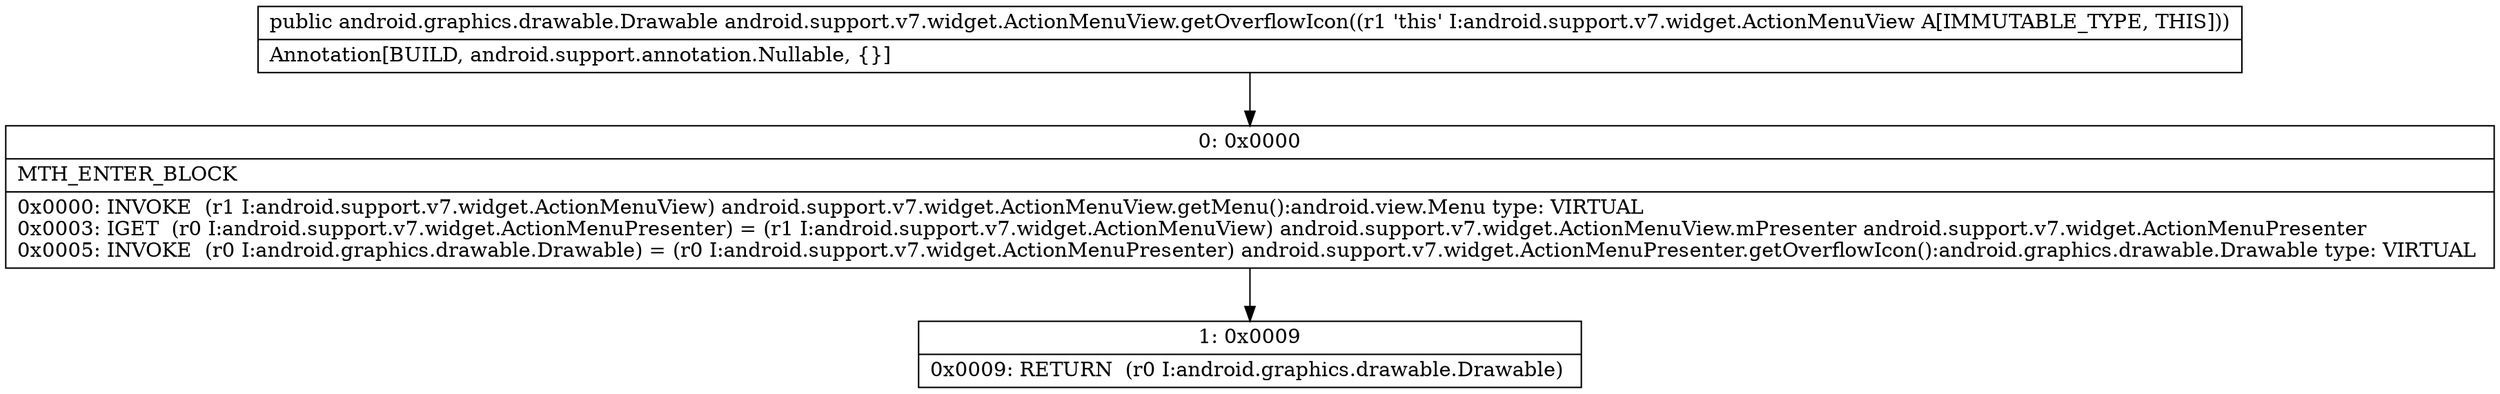 digraph "CFG forandroid.support.v7.widget.ActionMenuView.getOverflowIcon()Landroid\/graphics\/drawable\/Drawable;" {
Node_0 [shape=record,label="{0\:\ 0x0000|MTH_ENTER_BLOCK\l|0x0000: INVOKE  (r1 I:android.support.v7.widget.ActionMenuView) android.support.v7.widget.ActionMenuView.getMenu():android.view.Menu type: VIRTUAL \l0x0003: IGET  (r0 I:android.support.v7.widget.ActionMenuPresenter) = (r1 I:android.support.v7.widget.ActionMenuView) android.support.v7.widget.ActionMenuView.mPresenter android.support.v7.widget.ActionMenuPresenter \l0x0005: INVOKE  (r0 I:android.graphics.drawable.Drawable) = (r0 I:android.support.v7.widget.ActionMenuPresenter) android.support.v7.widget.ActionMenuPresenter.getOverflowIcon():android.graphics.drawable.Drawable type: VIRTUAL \l}"];
Node_1 [shape=record,label="{1\:\ 0x0009|0x0009: RETURN  (r0 I:android.graphics.drawable.Drawable) \l}"];
MethodNode[shape=record,label="{public android.graphics.drawable.Drawable android.support.v7.widget.ActionMenuView.getOverflowIcon((r1 'this' I:android.support.v7.widget.ActionMenuView A[IMMUTABLE_TYPE, THIS]))  | Annotation[BUILD, android.support.annotation.Nullable, \{\}]\l}"];
MethodNode -> Node_0;
Node_0 -> Node_1;
}

